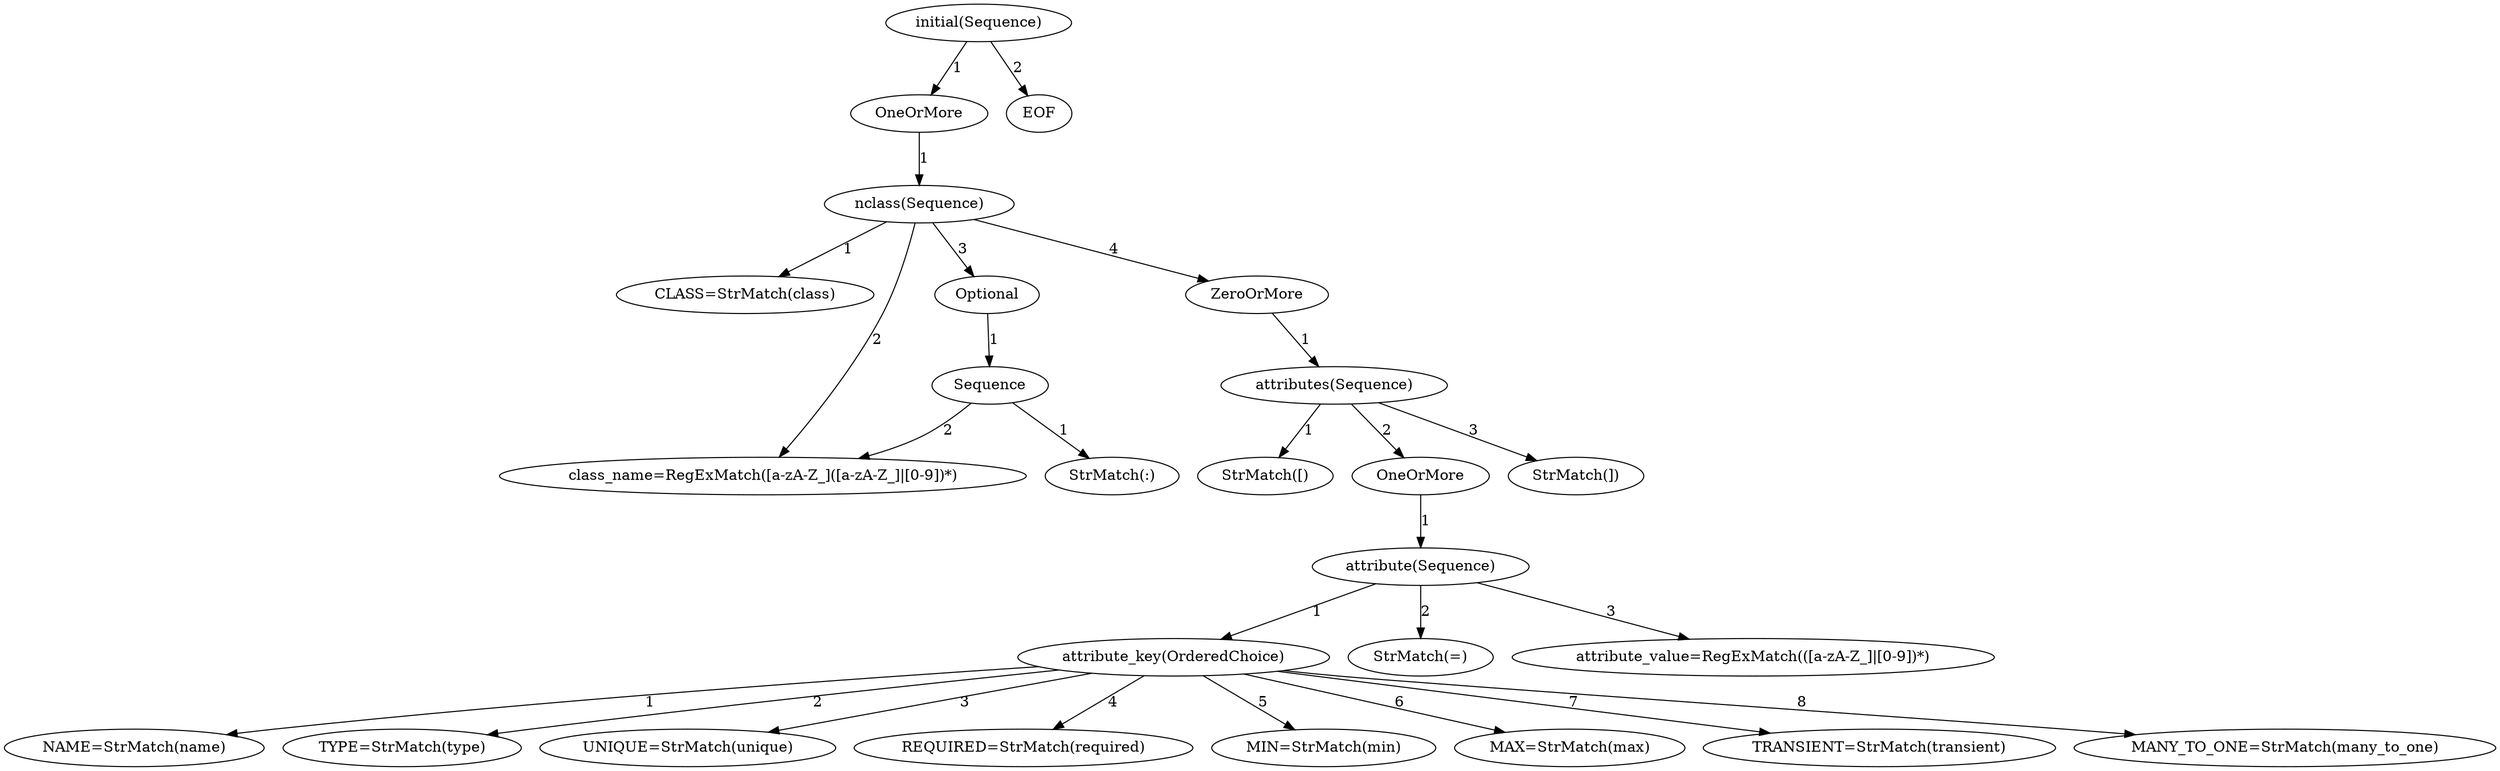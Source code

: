 digraph arpeggio_graph {
33289200 [label="initial(Sequence)"];
33289200->33289168 [label="1"]

33289168 [label="OneOrMore"];
33289168->33289360 [label="1"]

33289360 [label="nclass(Sequence)"];
33289360->33289456 [label="1"]

33289456 [label="CLASS=StrMatch(class)"];
33289360->33289584 [label="2"]

33289584 [label="class_name=RegExMatch([a-zA-Z_]([a-zA-Z_]|[0-9])*)"];
33289360->33289296 [label="3"]

33289296 [label="Optional"];
33289296->33291376 [label="1"]

33291376 [label="Sequence"];
33291376->33291344 [label="1"]

33291344 [label="StrMatch(:)"];
33291376->33289584 [label="2"]

33289360->33289328 [label="4"]

33289328 [label="ZeroOrMore"];
33289328->33291408 [label="1"]

33291408 [label="attributes(Sequence)"];
33291408->33291536 [label="1"]

33291536 [label="StrMatch([)"];
33291408->33291440 [label="2"]

33291440 [label="OneOrMore"];
33291440->33291632 [label="1"]

33291632 [label="attribute(Sequence)"];
33291632->33291760 [label="1"]

33291760 [label="attribute_key(OrderedChoice)"];
33291760->33291824 [label="1"]

33291824 [label="NAME=StrMatch(name)"];
33291760->33291472 [label="2"]

33291472 [label="TYPE=StrMatch(type)"];
33291760->33291568 [label="3"]

33291568 [label="UNIQUE=StrMatch(unique)"];
33291760->33291920 [label="4"]

33291920 [label="REQUIRED=StrMatch(required)"];
33291760->33291952 [label="5"]

33291952 [label="MIN=StrMatch(min)"];
33291760->33291984 [label="6"]

33291984 [label="MAX=StrMatch(max)"];
33291760->33292016 [label="7"]

33292016 [label="TRANSIENT=StrMatch(transient)"];
33291760->33292048 [label="8"]

33292048 [label="MANY_TO_ONE=StrMatch(many_to_one)"];
33291632->33291696 [label="2"]

33291696 [label="StrMatch(=)"];
33291632->33291728 [label="3"]

33291728 [label="attribute_value=RegExMatch(([a-zA-Z_]|[0-9])*)"];
33291408->33291600 [label="3"]

33291600 [label="StrMatch(])"];
33289200->33292144 [label="2"]

33292144 [label="EOF"];
}